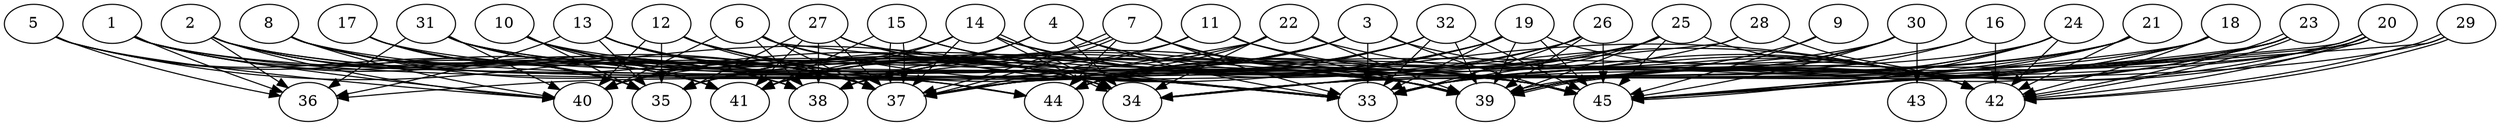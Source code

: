 // DAG automatically generated by daggen at Thu Oct  3 14:07:25 2019
// ./daggen --dot -n 45 --ccr 0.5 --fat 0.9 --regular 0.9 --density 0.9 --mindata 5242880 --maxdata 52428800 
digraph G {
  1 [size="16732160", alpha="0.14", expect_size="8366080"] 
  1 -> 33 [size ="8366080"]
  1 -> 35 [size ="8366080"]
  1 -> 36 [size ="8366080"]
  1 -> 37 [size ="8366080"]
  1 -> 38 [size ="8366080"]
  1 -> 40 [size ="8366080"]
  1 -> 44 [size ="8366080"]
  2 [size="90281984", alpha="0.15", expect_size="45140992"] 
  2 -> 33 [size ="45140992"]
  2 -> 36 [size ="45140992"]
  2 -> 37 [size ="45140992"]
  2 -> 38 [size ="45140992"]
  2 -> 40 [size ="45140992"]
  2 -> 41 [size ="45140992"]
  2 -> 45 [size ="45140992"]
  3 [size="57513984", alpha="0.18", expect_size="28756992"] 
  3 -> 33 [size ="28756992"]
  3 -> 35 [size ="28756992"]
  3 -> 41 [size ="28756992"]
  3 -> 42 [size ="28756992"]
  3 -> 44 [size ="28756992"]
  3 -> 45 [size ="28756992"]
  4 [size="45819904", alpha="0.13", expect_size="22909952"] 
  4 -> 33 [size ="22909952"]
  4 -> 34 [size ="22909952"]
  4 -> 38 [size ="22909952"]
  4 -> 41 [size ="22909952"]
  4 -> 45 [size ="22909952"]
  5 [size="43612160", alpha="0.07", expect_size="21806080"] 
  5 -> 34 [size ="21806080"]
  5 -> 35 [size ="21806080"]
  5 -> 36 [size ="21806080"]
  5 -> 40 [size ="21806080"]
  5 -> 41 [size ="21806080"]
  6 [size="32589824", alpha="0.06", expect_size="16294912"] 
  6 -> 33 [size ="16294912"]
  6 -> 34 [size ="16294912"]
  6 -> 37 [size ="16294912"]
  6 -> 38 [size ="16294912"]
  6 -> 40 [size ="16294912"]
  6 -> 45 [size ="16294912"]
  7 [size="83509248", alpha="0.05", expect_size="41754624"] 
  7 -> 33 [size ="41754624"]
  7 -> 37 [size ="41754624"]
  7 -> 37 [size ="41754624"]
  7 -> 39 [size ="41754624"]
  7 -> 40 [size ="41754624"]
  7 -> 44 [size ="41754624"]
  7 -> 45 [size ="41754624"]
  8 [size="34875392", alpha="0.08", expect_size="17437696"] 
  8 -> 34 [size ="17437696"]
  8 -> 35 [size ="17437696"]
  8 -> 38 [size ="17437696"]
  8 -> 40 [size ="17437696"]
  8 -> 41 [size ="17437696"]
  8 -> 44 [size ="17437696"]
  8 -> 45 [size ="17437696"]
  9 [size="38400000", alpha="0.11", expect_size="19200000"] 
  9 -> 34 [size ="19200000"]
  9 -> 45 [size ="19200000"]
  10 [size="33906688", alpha="0.08", expect_size="16953344"] 
  10 -> 34 [size ="16953344"]
  10 -> 35 [size ="16953344"]
  10 -> 37 [size ="16953344"]
  10 -> 39 [size ="16953344"]
  10 -> 41 [size ="16953344"]
  10 -> 44 [size ="16953344"]
  11 [size="24664064", alpha="0.18", expect_size="12332032"] 
  11 -> 37 [size ="12332032"]
  11 -> 39 [size ="12332032"]
  11 -> 40 [size ="12332032"]
  11 -> 42 [size ="12332032"]
  12 [size="88991744", alpha="0.12", expect_size="44495872"] 
  12 -> 33 [size ="44495872"]
  12 -> 34 [size ="44495872"]
  12 -> 35 [size ="44495872"]
  12 -> 37 [size ="44495872"]
  12 -> 40 [size ="44495872"]
  12 -> 45 [size ="44495872"]
  13 [size="63991808", alpha="0.16", expect_size="31995904"] 
  13 -> 33 [size ="31995904"]
  13 -> 34 [size ="31995904"]
  13 -> 35 [size ="31995904"]
  13 -> 36 [size ="31995904"]
  13 -> 37 [size ="31995904"]
  13 -> 39 [size ="31995904"]
  14 [size="52865024", alpha="0.17", expect_size="26432512"] 
  14 -> 34 [size ="26432512"]
  14 -> 34 [size ="26432512"]
  14 -> 37 [size ="26432512"]
  14 -> 39 [size ="26432512"]
  14 -> 40 [size ="26432512"]
  14 -> 41 [size ="26432512"]
  14 -> 42 [size ="26432512"]
  15 [size="18872320", alpha="0.01", expect_size="9436160"] 
  15 -> 33 [size ="9436160"]
  15 -> 37 [size ="9436160"]
  15 -> 37 [size ="9436160"]
  15 -> 39 [size ="9436160"]
  15 -> 41 [size ="9436160"]
  16 [size="50012160", alpha="0.05", expect_size="25006080"] 
  16 -> 35 [size ="25006080"]
  16 -> 39 [size ="25006080"]
  16 -> 42 [size ="25006080"]
  17 [size="77682688", alpha="0.07", expect_size="38841344"] 
  17 -> 35 [size ="38841344"]
  17 -> 37 [size ="38841344"]
  17 -> 38 [size ="38841344"]
  17 -> 39 [size ="38841344"]
  18 [size="99850240", alpha="0.19", expect_size="49925120"] 
  18 -> 33 [size ="49925120"]
  18 -> 37 [size ="49925120"]
  18 -> 39 [size ="49925120"]
  18 -> 42 [size ="49925120"]
  18 -> 45 [size ="49925120"]
  19 [size="42008576", alpha="0.05", expect_size="21004288"] 
  19 -> 33 [size ="21004288"]
  19 -> 35 [size ="21004288"]
  19 -> 37 [size ="21004288"]
  19 -> 39 [size ="21004288"]
  19 -> 41 [size ="21004288"]
  19 -> 42 [size ="21004288"]
  19 -> 45 [size ="21004288"]
  20 [size="93440000", alpha="0.09", expect_size="46720000"] 
  20 -> 33 [size ="46720000"]
  20 -> 34 [size ="46720000"]
  20 -> 39 [size ="46720000"]
  20 -> 39 [size ="46720000"]
  20 -> 42 [size ="46720000"]
  20 -> 45 [size ="46720000"]
  20 -> 45 [size ="46720000"]
  21 [size="35782656", alpha="0.14", expect_size="17891328"] 
  21 -> 34 [size ="17891328"]
  21 -> 37 [size ="17891328"]
  21 -> 39 [size ="17891328"]
  21 -> 42 [size ="17891328"]
  21 -> 45 [size ="17891328"]
  22 [size="27453440", alpha="0.16", expect_size="13726720"] 
  22 -> 34 [size ="13726720"]
  22 -> 35 [size ="13726720"]
  22 -> 37 [size ="13726720"]
  22 -> 39 [size ="13726720"]
  22 -> 42 [size ="13726720"]
  22 -> 44 [size ="13726720"]
  23 [size="81780736", alpha="0.08", expect_size="40890368"] 
  23 -> 33 [size ="40890368"]
  23 -> 34 [size ="40890368"]
  23 -> 39 [size ="40890368"]
  23 -> 42 [size ="40890368"]
  23 -> 42 [size ="40890368"]
  23 -> 44 [size ="40890368"]
  23 -> 45 [size ="40890368"]
  24 [size="61446144", alpha="0.07", expect_size="30723072"] 
  24 -> 33 [size ="30723072"]
  24 -> 38 [size ="30723072"]
  24 -> 39 [size ="30723072"]
  24 -> 42 [size ="30723072"]
  24 -> 45 [size ="30723072"]
  25 [size="46718976", alpha="0.14", expect_size="23359488"] 
  25 -> 33 [size ="23359488"]
  25 -> 36 [size ="23359488"]
  25 -> 38 [size ="23359488"]
  25 -> 39 [size ="23359488"]
  25 -> 42 [size ="23359488"]
  25 -> 44 [size ="23359488"]
  25 -> 45 [size ="23359488"]
  26 [size="52463616", alpha="0.05", expect_size="26231808"] 
  26 -> 33 [size ="26231808"]
  26 -> 37 [size ="26231808"]
  26 -> 38 [size ="26231808"]
  26 -> 39 [size ="26231808"]
  26 -> 45 [size ="26231808"]
  27 [size="77768704", alpha="0.12", expect_size="38884352"] 
  27 -> 33 [size ="38884352"]
  27 -> 35 [size ="38884352"]
  27 -> 37 [size ="38884352"]
  27 -> 38 [size ="38884352"]
  27 -> 39 [size ="38884352"]
  27 -> 41 [size ="38884352"]
  27 -> 42 [size ="38884352"]
  28 [size="15601664", alpha="0.04", expect_size="7800832"] 
  28 -> 34 [size ="7800832"]
  28 -> 38 [size ="7800832"]
  28 -> 42 [size ="7800832"]
  29 [size="11102208", alpha="0.01", expect_size="5551104"] 
  29 -> 34 [size ="5551104"]
  29 -> 42 [size ="5551104"]
  29 -> 42 [size ="5551104"]
  29 -> 45 [size ="5551104"]
  30 [size="34762752", alpha="0.04", expect_size="17381376"] 
  30 -> 33 [size ="17381376"]
  30 -> 39 [size ="17381376"]
  30 -> 40 [size ="17381376"]
  30 -> 43 [size ="17381376"]
  30 -> 45 [size ="17381376"]
  31 [size="76353536", alpha="0.10", expect_size="38176768"] 
  31 -> 34 [size ="38176768"]
  31 -> 36 [size ="38176768"]
  31 -> 37 [size ="38176768"]
  31 -> 38 [size ="38176768"]
  31 -> 39 [size ="38176768"]
  31 -> 40 [size ="38176768"]
  31 -> 45 [size ="38176768"]
  32 [size="47749120", alpha="0.12", expect_size="23874560"] 
  32 -> 33 [size ="23874560"]
  32 -> 37 [size ="23874560"]
  32 -> 39 [size ="23874560"]
  32 -> 41 [size ="23874560"]
  32 -> 44 [size ="23874560"]
  32 -> 45 [size ="23874560"]
  33 [size="28747776", alpha="0.06", expect_size="14373888"] 
  34 [size="66377728", alpha="0.09", expect_size="33188864"] 
  35 [size="101603328", alpha="0.13", expect_size="50801664"] 
  36 [size="73179136", alpha="0.06", expect_size="36589568"] 
  37 [size="97579008", alpha="0.13", expect_size="48789504"] 
  38 [size="59088896", alpha="0.19", expect_size="29544448"] 
  39 [size="76466176", alpha="0.12", expect_size="38233088"] 
  40 [size="83257344", alpha="0.02", expect_size="41628672"] 
  41 [size="102883328", alpha="0.18", expect_size="51441664"] 
  42 [size="55152640", alpha="0.17", expect_size="27576320"] 
  43 [size="18571264", alpha="0.11", expect_size="9285632"] 
  44 [size="46645248", alpha="0.16", expect_size="23322624"] 
  45 [size="87382016", alpha="0.09", expect_size="43691008"] 
}

